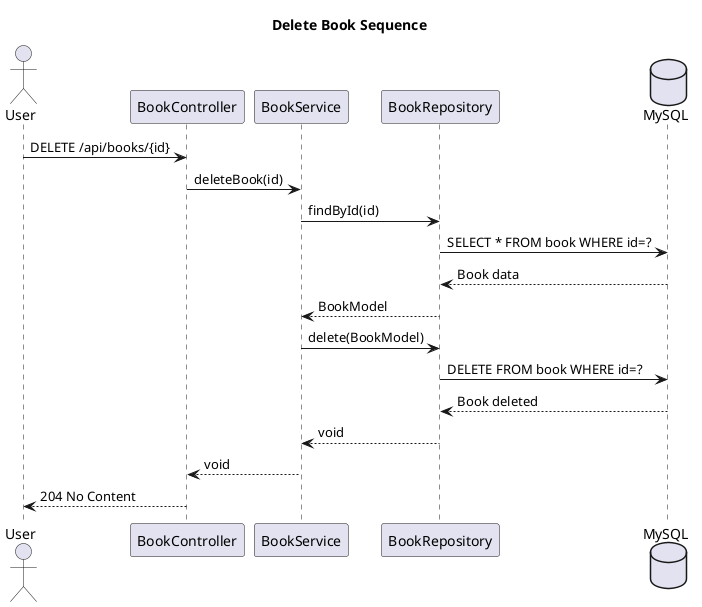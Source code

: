 @startuml
title Delete Book Sequence

actor User
participant "BookController" as BC
participant "BookService" as BS
participant "BookRepository" as BR
database "MySQL" as DB

User -> BC : DELETE /api/books/{id}
BC -> BS : deleteBook(id)
BS -> BR : findById(id)
BR -> DB : SELECT * FROM book WHERE id=?
DB --> BR : Book data
BR --> BS : BookModel
BS -> BR : delete(BookModel)
BR -> DB : DELETE FROM book WHERE id=?
DB --> BR : Book deleted
BR --> BS : void
BS --> BC : void
BC --> User : 204 No Content

@enduml 
